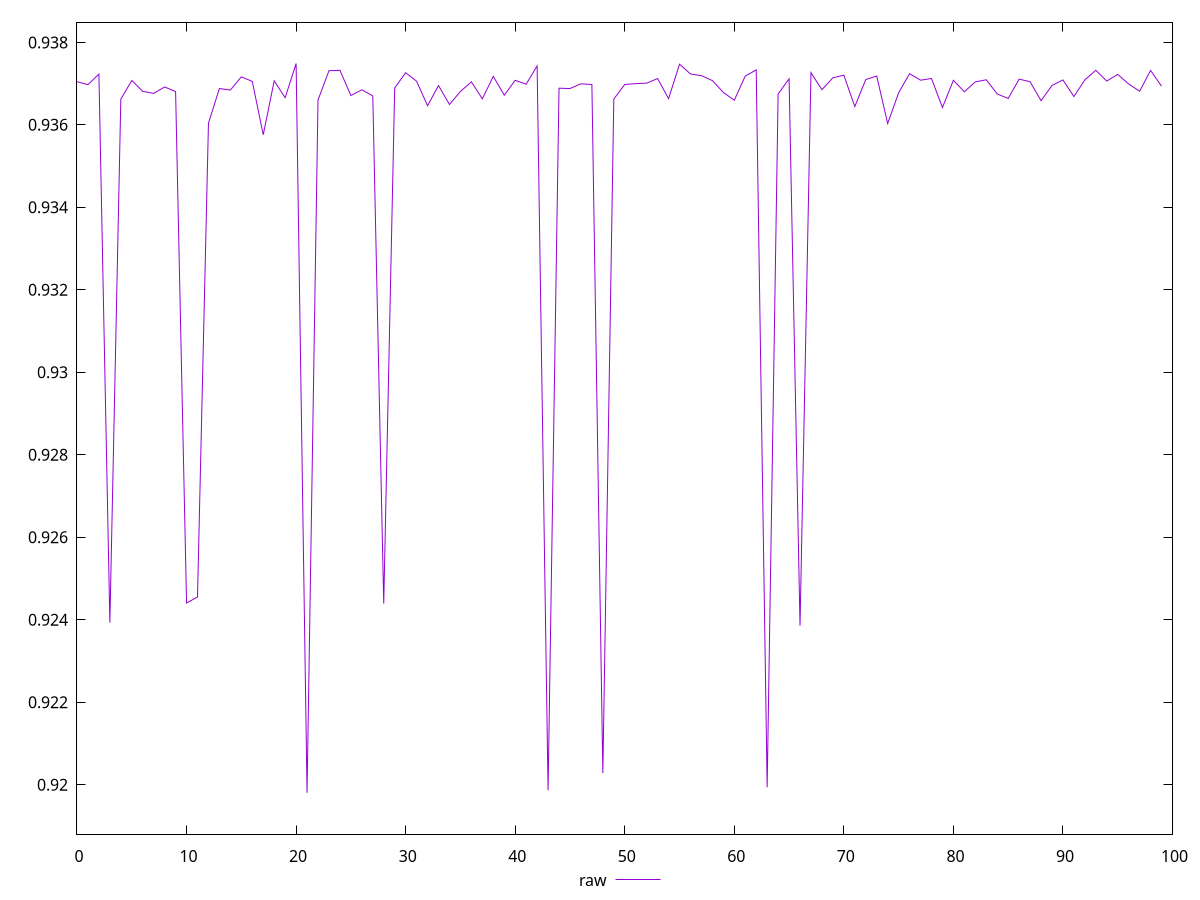 reset
set terminal svg size 640, 490 enhanced background rgb 'white'
set output "reprap/meta/score/samples/pages+cached+noexternal+nofonts+nosvg+noimg+nocss/raw/values.svg"

$raw <<EOF
0 0.9370471956511811
1 0.9369743704196754
2 0.9372312216500706
3 0.923927936779323
4 0.9366255401293176
5 0.9370755441223892
6 0.9368135553070687
7 0.9367627473149029
8 0.9369195068725322
9 0.9368068185920264
10 0.924407366212272
11 0.9245528128206186
12 0.9360398940501384
13 0.9368809078543465
14 0.9368435287850274
15 0.9371641063127959
16 0.9370533909387133
17 0.935759916881441
18 0.9370663170771631
19 0.9366584606806788
20 0.9374868255315372
21 0.9198022809900381
22 0.9366018597687977
23 0.9373124317361909
24 0.9373233626345019
25 0.9367109914124052
26 0.936849636220161
27 0.9367027800292347
28 0.9243925776098041
29 0.9368947087137438
30 0.9372635892713396
31 0.9370579758078061
32 0.9364628857293187
33 0.9369527723308678
34 0.9364940494246583
35 0.936808845291983
36 0.9370424806613902
37 0.9366314925363984
38 0.9371754620989411
39 0.9367198662372921
40 0.9370800706967947
41 0.9369854969325958
42 0.9374292681518388
43 0.9198663073473599
44 0.9368895641016688
45 0.9368804318151887
46 0.9369952256931326
47 0.9369771346817487
48 0.9202834370364583
49 0.9366253269773683
50 0.9369797392547925
51 0.9369993121496603
52 0.93701089917957
53 0.9371228209043956
54 0.9366365680907542
55 0.9374704604166866
56 0.9372341565264803
57 0.9371928930412331
58 0.9370734650484203
59 0.9367854638784157
60 0.9365970175156284
61 0.9371831150746389
62 0.9373321543260477
63 0.9199385238459153
64 0.9367468284144478
65 0.9371178186557837
66 0.9238578841308397
67 0.9372656356993506
68 0.9368529094007245
69 0.937140991262197
70 0.9372046639570722
71 0.9364434975832314
72 0.9370984781150768
73 0.9371837297840172
74 0.9360325256247042
75 0.9367773634602022
76 0.9372411517242878
77 0.9370833867717476
78 0.9371236277143961
79 0.9364207221893868
80 0.9370811027161863
81 0.9368023087147188
82 0.937041983625748
83 0.9370931694807483
84 0.9367498772126719
85 0.9366398532480205
86 0.9371090803829084
87 0.937046034033665
88 0.9365866072828009
89 0.9369539700370533
90 0.9370890115552001
91 0.9366854453924914
92 0.9370913388369716
93 0.9373228698682545
94 0.9370621555825847
95 0.9372229734394187
96 0.9369912869497834
97 0.9368149570418969
98 0.9373196341139457
99 0.936937302827003
EOF

set key outside below
set yrange [0.9188022809900381:0.9384868255315372]

plot \
  $raw title "raw" with line, \


reset